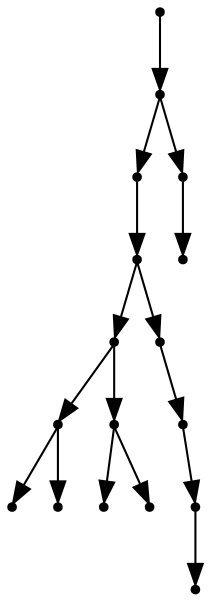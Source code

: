 digraph {
  16 [shape=point];
  15 [shape=point];
  12 [shape=point];
  11 [shape=point];
  6 [shape=point];
  2 [shape=point];
  0 [shape=point];
  1 [shape=point];
  5 [shape=point];
  3 [shape=point];
  4 [shape=point];
  10 [shape=point];
  9 [shape=point];
  8 [shape=point];
  7 [shape=point];
  14 [shape=point];
  13 [shape=point];
16 -> 15;
15 -> 12;
12 -> 11;
11 -> 6;
6 -> 2;
2 -> 0;
2 -> 1;
6 -> 5;
5 -> 3;
5 -> 4;
11 -> 10;
10 -> 9;
9 -> 8;
8 -> 7;
15 -> 14;
14 -> 13;
}
